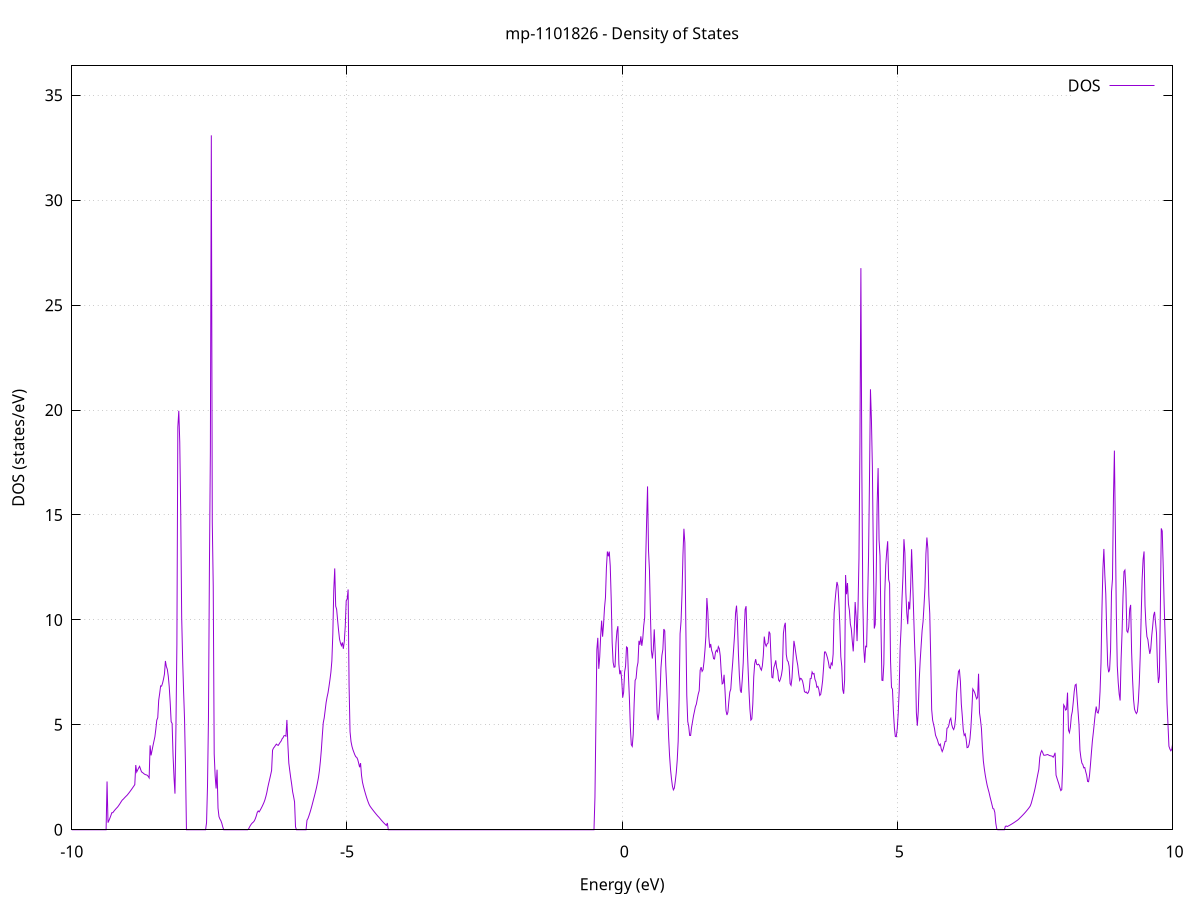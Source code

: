 set title 'mp-1101826 - Density of States'
set xlabel 'Energy (eV)'
set ylabel 'DOS (states/eV)'
set grid
set xrange [-10:10]
set yrange [0:36.401]
set xzeroaxis lt -1
set terminal png size 800,600
set output 'mp-1101826_dos_gnuplot.png'
plot '-' using 1:2 with lines title 'DOS'
-10.941200 0.000000
-10.923800 0.000000
-10.906400 0.000000
-10.889000 0.000000
-10.871600 0.000000
-10.854200 0.000000
-10.836900 0.000000
-10.819500 0.000000
-10.802100 0.000000
-10.784700 0.000000
-10.767300 0.000000
-10.749900 0.000000
-10.732600 0.000000
-10.715200 0.000000
-10.697800 0.000000
-10.680400 0.000000
-10.663000 0.000000
-10.645700 0.000000
-10.628300 0.000000
-10.610900 0.000000
-10.593500 0.000000
-10.576100 0.000000
-10.558700 0.000000
-10.541400 0.000000
-10.524000 0.000000
-10.506600 0.000000
-10.489200 0.000000
-10.471800 0.000000
-10.454400 0.000000
-10.437100 0.000000
-10.419700 0.000000
-10.402300 0.000000
-10.384900 0.000000
-10.367500 0.000000
-10.350100 0.000000
-10.332800 0.000000
-10.315400 0.000000
-10.298000 0.000000
-10.280600 0.000000
-10.263200 0.000000
-10.245900 0.000000
-10.228500 0.000000
-10.211100 0.000000
-10.193700 0.000000
-10.176300 0.000000
-10.158900 0.000000
-10.141600 0.000000
-10.124200 0.000000
-10.106800 0.000000
-10.089400 0.000000
-10.072000 0.000000
-10.054600 0.000000
-10.037300 0.000000
-10.019900 0.000000
-10.002500 0.000000
-9.985100 0.000000
-9.967700 0.000000
-9.950400 0.000000
-9.933000 0.000000
-9.915600 0.000000
-9.898200 0.000000
-9.880800 0.000000
-9.863400 0.000000
-9.846100 0.000000
-9.828700 0.000000
-9.811300 0.000000
-9.793900 0.000000
-9.776500 0.000000
-9.759100 0.000000
-9.741800 0.000000
-9.724400 0.000000
-9.707000 0.000000
-9.689600 0.000000
-9.672200 0.000000
-9.654900 0.000000
-9.637500 0.000000
-9.620100 0.000000
-9.602700 0.000000
-9.585300 0.000000
-9.567900 0.000000
-9.550600 0.000000
-9.533200 0.000000
-9.515800 0.000000
-9.498400 0.000000
-9.481000 0.000000
-9.463600 0.000000
-9.446300 0.000000
-9.428900 0.000000
-9.411500 0.000000
-9.394100 0.000000
-9.376700 0.000000
-9.359400 2.300500
-9.342000 0.340500
-9.324600 0.443600
-9.307200 0.556700
-9.289800 0.679900
-9.272400 0.813200
-9.255100 0.814100
-9.237700 0.875400
-9.220300 0.932700
-9.202900 0.986000
-9.185500 1.035300
-9.168100 1.083400
-9.150800 1.144700
-9.133400 1.212000
-9.116000 1.282600
-9.098600 1.356300
-9.081200 1.420700
-9.063900 1.458500
-9.046500 1.509800
-9.029100 1.558300
-9.011700 1.604000
-8.994300 1.648500
-8.976900 1.705200
-8.959600 1.763400
-8.942200 1.823800
-8.924800 1.886500
-8.907400 1.951200
-8.890000 2.017400
-8.872600 2.083800
-8.855300 2.151000
-8.837900 3.085600
-8.820500 2.752700
-8.803100 2.847900
-8.785700 2.941500
-8.768300 3.023100
-8.751000 2.891600
-8.733600 2.762000
-8.716200 2.730700
-8.698800 2.693600
-8.681400 2.654400
-8.664100 2.629400
-8.646700 2.617000
-8.629300 2.599000
-8.611900 2.547700
-8.594500 2.472500
-8.577100 4.021200
-8.559800 3.544100
-8.542400 3.771900
-8.525000 4.005100
-8.507600 4.220200
-8.490200 4.431600
-8.472800 4.798700
-8.455500 5.224300
-8.438100 5.339300
-8.420700 6.172200
-8.403300 6.492000
-8.385900 6.856200
-8.368600 6.842900
-8.351200 6.980400
-8.333800 7.174500
-8.316400 7.416600
-8.299000 8.044400
-8.281600 7.776300
-8.264300 7.647300
-8.246900 7.321400
-8.229500 6.819200
-8.212100 6.064500
-8.194700 5.152500
-8.177300 5.071600
-8.160000 3.533300
-8.142600 2.495300
-8.125200 1.721300
-8.107800 4.854500
-8.090400 8.822800
-8.073100 19.191400
-8.055700 19.965400
-8.038300 18.465400
-8.020900 15.172200
-8.003500 10.135600
-7.986100 8.152000
-7.968800 6.616000
-7.951400 5.265700
-7.934000 3.018000
-7.916600 0.000000
-7.899200 0.000000
-7.881800 0.000000
-7.864500 0.000000
-7.847100 0.000000
-7.829700 0.000000
-7.812300 0.000000
-7.794900 0.000000
-7.777600 0.000000
-7.760200 0.000000
-7.742800 0.000000
-7.725400 0.000000
-7.708000 0.000000
-7.690600 0.000000
-7.673300 0.000000
-7.655900 0.000000
-7.638500 0.000000
-7.621100 0.000000
-7.603700 0.000000
-7.586300 0.000000
-7.569000 0.000000
-7.551600 0.335400
-7.534200 2.059300
-7.516800 5.289900
-7.499400 12.457000
-7.482100 17.967300
-7.464700 33.091800
-7.447300 14.646600
-7.429900 11.610900
-7.412500 3.617900
-7.395100 2.569600
-7.377800 1.965700
-7.360400 2.863100
-7.343000 1.029400
-7.325600 0.627200
-7.308200 0.512800
-7.290800 0.432200
-7.273500 0.304300
-7.256100 0.129200
-7.238700 0.000000
-7.221300 0.000000
-7.203900 0.000000
-7.186500 0.000000
-7.169200 0.000000
-7.151800 0.000000
-7.134400 0.000000
-7.117000 0.000000
-7.099600 0.000000
-7.082300 0.000000
-7.064900 0.000000
-7.047500 0.000000
-7.030100 0.000000
-7.012700 0.000000
-6.995300 0.000000
-6.978000 0.000000
-6.960600 0.000000
-6.943200 0.000000
-6.925800 0.000000
-6.908400 0.000000
-6.891000 0.000000
-6.873700 0.000000
-6.856300 0.000000
-6.838900 0.000000
-6.821500 0.000000
-6.804100 0.000000
-6.786800 0.045500
-6.769400 0.138000
-6.752000 0.216700
-6.734600 0.281600
-6.717200 0.332600
-6.699800 0.369900
-6.682500 0.429300
-6.665100 0.529200
-6.647700 0.659800
-6.630300 0.824600
-6.612900 0.897600
-6.595500 0.851700
-6.578200 0.928100
-6.560800 1.011100
-6.543400 1.100800
-6.526000 1.197100
-6.508600 1.299700
-6.491300 1.423900
-6.473900 1.585600
-6.456500 1.769500
-6.439100 2.012000
-6.421700 2.219800
-6.404300 2.413400
-6.387000 2.614700
-6.369600 2.825600
-6.352200 3.792500
-6.334800 3.893900
-6.317400 3.948900
-6.300000 4.021100
-6.282700 4.081100
-6.265300 4.039500
-6.247900 4.022700
-6.230500 4.098700
-6.213100 4.169100
-6.195800 4.230400
-6.178400 4.334900
-6.161000 4.387500
-6.143600 4.482500
-6.126200 4.487700
-6.108800 4.461200
-6.091500 5.234400
-6.074100 4.084800
-6.056700 3.181500
-6.039300 2.818000
-6.021900 2.474000
-6.004500 2.164800
-5.987200 1.807700
-5.969800 1.584100
-5.952400 1.328100
-5.935000 0.141100
-5.917600 0.000000
-5.900300 0.000000
-5.882900 0.000000
-5.865500 0.000000
-5.848100 0.000000
-5.830700 0.000000
-5.813300 0.000000
-5.796000 0.000000
-5.778600 0.000000
-5.761200 0.000000
-5.743800 0.000000
-5.726400 0.455000
-5.709000 0.535600
-5.691700 0.663000
-5.674300 0.802500
-5.656900 0.956000
-5.639500 1.119700
-5.622100 1.295900
-5.604800 1.471200
-5.587400 1.644900
-5.570000 1.830400
-5.552600 2.025100
-5.535200 2.252200
-5.517800 2.496400
-5.500500 2.820500
-5.483100 3.261800
-5.465700 3.803500
-5.448300 4.478900
-5.430900 5.097200
-5.413500 5.331500
-5.396200 5.691200
-5.378800 6.063700
-5.361400 6.322100
-5.344000 6.531700
-5.326600 6.827100
-5.309200 7.149600
-5.291900 7.510600
-5.274500 8.047900
-5.257100 9.321800
-5.239700 11.426000
-5.222300 12.453400
-5.205000 10.658000
-5.187600 10.503400
-5.170200 9.989100
-5.152800 9.508500
-5.135400 9.090900
-5.118000 8.895600
-5.100700 8.773200
-5.083300 8.926100
-5.065900 8.624700
-5.048500 8.973700
-5.031100 9.693200
-5.013700 10.914000
-4.996400 10.998500
-4.979000 11.450600
-4.961600 6.859400
-4.944200 4.676100
-4.926800 4.209300
-4.909500 3.977400
-4.892100 3.817400
-4.874700 3.693900
-4.857300 3.572500
-4.839900 3.480100
-4.822500 3.450500
-4.805200 3.353100
-4.787800 3.180200
-4.770400 2.979400
-4.753000 3.176800
-4.735600 2.588600
-4.718200 2.265400
-4.700900 2.070300
-4.683500 1.897500
-4.666100 1.735300
-4.648700 1.582500
-4.631300 1.441200
-4.614000 1.313600
-4.596600 1.201100
-4.579200 1.118100
-4.561800 1.054600
-4.544400 0.993700
-4.527000 0.934000
-4.509700 0.875300
-4.492300 0.817900
-4.474900 0.761600
-4.457500 0.706600
-4.440100 0.653200
-4.422700 0.607400
-4.405400 0.554000
-4.388000 0.498700
-4.370600 0.444300
-4.353200 0.392200
-4.335800 0.342500
-4.318500 0.295000
-4.301100 0.249900
-4.283700 0.207100
-4.266300 0.321800
-4.248900 0.000000
-4.231500 0.000000
-4.214200 0.000000
-4.196800 0.000000
-4.179400 0.000000
-4.162000 0.000000
-4.144600 0.000000
-4.127200 0.000000
-4.109900 0.000000
-4.092500 0.000000
-4.075100 0.000000
-4.057700 0.000000
-4.040300 0.000000
-4.023000 0.000000
-4.005600 0.000000
-3.988200 0.000000
-3.970800 0.000000
-3.953400 0.000000
-3.936000 0.000000
-3.918700 0.000000
-3.901300 0.000000
-3.883900 0.000000
-3.866500 0.000000
-3.849100 0.000000
-3.831700 0.000000
-3.814400 0.000000
-3.797000 0.000000
-3.779600 0.000000
-3.762200 0.000000
-3.744800 0.000000
-3.727400 0.000000
-3.710100 0.000000
-3.692700 0.000000
-3.675300 0.000000
-3.657900 0.000000
-3.640500 0.000000
-3.623200 0.000000
-3.605800 0.000000
-3.588400 0.000000
-3.571000 0.000000
-3.553600 0.000000
-3.536200 0.000000
-3.518900 0.000000
-3.501500 0.000000
-3.484100 0.000000
-3.466700 0.000000
-3.449300 0.000000
-3.431900 0.000000
-3.414600 0.000000
-3.397200 0.000000
-3.379800 0.000000
-3.362400 0.000000
-3.345000 0.000000
-3.327700 0.000000
-3.310300 0.000000
-3.292900 0.000000
-3.275500 0.000000
-3.258100 0.000000
-3.240700 0.000000
-3.223400 0.000000
-3.206000 0.000000
-3.188600 0.000000
-3.171200 0.000000
-3.153800 0.000000
-3.136400 0.000000
-3.119100 0.000000
-3.101700 0.000000
-3.084300 0.000000
-3.066900 0.000000
-3.049500 0.000000
-3.032200 0.000000
-3.014800 0.000000
-2.997400 0.000000
-2.980000 0.000000
-2.962600 0.000000
-2.945200 0.000000
-2.927900 0.000000
-2.910500 0.000000
-2.893100 0.000000
-2.875700 0.000000
-2.858300 0.000000
-2.840900 0.000000
-2.823600 0.000000
-2.806200 0.000000
-2.788800 0.000000
-2.771400 0.000000
-2.754000 0.000000
-2.736700 0.000000
-2.719300 0.000000
-2.701900 0.000000
-2.684500 0.000000
-2.667100 0.000000
-2.649700 0.000000
-2.632400 0.000000
-2.615000 0.000000
-2.597600 0.000000
-2.580200 0.000000
-2.562800 0.000000
-2.545400 0.000000
-2.528100 0.000000
-2.510700 0.000000
-2.493300 0.000000
-2.475900 0.000000
-2.458500 0.000000
-2.441200 0.000000
-2.423800 0.000000
-2.406400 0.000000
-2.389000 0.000000
-2.371600 0.000000
-2.354200 0.000000
-2.336900 0.000000
-2.319500 0.000000
-2.302100 0.000000
-2.284700 0.000000
-2.267300 0.000000
-2.249900 0.000000
-2.232600 0.000000
-2.215200 0.000000
-2.197800 0.000000
-2.180400 0.000000
-2.163000 0.000000
-2.145600 0.000000
-2.128300 0.000000
-2.110900 0.000000
-2.093500 0.000000
-2.076100 0.000000
-2.058700 0.000000
-2.041400 0.000000
-2.024000 0.000000
-2.006600 0.000000
-1.989200 0.000000
-1.971800 0.000000
-1.954400 0.000000
-1.937100 0.000000
-1.919700 0.000000
-1.902300 0.000000
-1.884900 0.000000
-1.867500 0.000000
-1.850100 0.000000
-1.832800 0.000000
-1.815400 0.000000
-1.798000 0.000000
-1.780600 0.000000
-1.763200 0.000000
-1.745900 0.000000
-1.728500 0.000000
-1.711100 0.000000
-1.693700 0.000000
-1.676300 0.000000
-1.658900 0.000000
-1.641600 0.000000
-1.624200 0.000000
-1.606800 0.000000
-1.589400 0.000000
-1.572000 0.000000
-1.554600 0.000000
-1.537300 0.000000
-1.519900 0.000000
-1.502500 0.000000
-1.485100 0.000000
-1.467700 0.000000
-1.450400 0.000000
-1.433000 0.000000
-1.415600 0.000000
-1.398200 0.000000
-1.380800 0.000000
-1.363400 0.000000
-1.346100 0.000000
-1.328700 0.000000
-1.311300 0.000000
-1.293900 0.000000
-1.276500 0.000000
-1.259100 0.000000
-1.241800 0.000000
-1.224400 0.000000
-1.207000 0.000000
-1.189600 0.000000
-1.172200 0.000000
-1.154900 0.000000
-1.137500 0.000000
-1.120100 0.000000
-1.102700 0.000000
-1.085300 0.000000
-1.067900 0.000000
-1.050600 0.000000
-1.033200 0.000000
-1.015800 0.000000
-0.998400 0.000000
-0.981000 0.000000
-0.963600 0.000000
-0.946300 0.000000
-0.928900 0.000000
-0.911500 0.000000
-0.894100 0.000000
-0.876700 0.000000
-0.859400 0.000000
-0.842000 0.000000
-0.824600 0.000000
-0.807200 0.000000
-0.789800 0.000000
-0.772400 0.000000
-0.755100 0.000000
-0.737700 0.000000
-0.720300 0.000000
-0.702900 0.000000
-0.685500 0.000000
-0.668100 0.000000
-0.650800 0.000000
-0.633400 0.000000
-0.616000 0.000000
-0.598600 0.000000
-0.581200 0.000000
-0.563900 0.000000
-0.546500 0.000000
-0.529100 0.000000
-0.511700 0.000000
-0.494300 1.537400
-0.476900 5.076000
-0.459600 8.585400
-0.442200 9.145200
-0.424800 7.667700
-0.407400 8.236300
-0.390000 9.251800
-0.372600 9.967300
-0.355300 9.201100
-0.337900 9.784300
-0.320500 10.574600
-0.303100 11.064500
-0.285700 12.481500
-0.268300 13.259300
-0.251000 13.032600
-0.233600 13.256000
-0.216200 12.565000
-0.198800 10.996700
-0.181400 8.930200
-0.164100 7.988400
-0.146700 7.745200
-0.129300 7.764600
-0.111900 8.899600
-0.094500 9.462100
-0.077100 9.702700
-0.059800 7.899700
-0.042400 7.412800
-0.025000 7.599300
-0.007600 7.145400
0.009800 6.298600
0.027200 6.554600
0.044500 7.514800
0.061900 7.785800
0.079300 8.711500
0.096700 8.668500
0.114100 7.367000
0.131400 6.287900
0.148800 4.897300
0.166200 4.054700
0.183600 3.975600
0.201000 4.539200
0.218400 6.037900
0.235700 7.116900
0.253100 7.211900
0.270500 7.737200
0.287900 7.973500
0.305300 9.004600
0.322700 8.816500
0.340000 9.218800
0.357400 8.766000
0.374800 9.116300
0.392200 9.724000
0.409600 10.117200
0.426900 12.735800
0.444300 14.653500
0.461700 16.362000
0.479100 13.304900
0.496500 12.351700
0.513900 10.259700
0.531200 8.541000
0.548600 8.159800
0.566000 8.582400
0.583400 9.551100
0.600800 8.442400
0.618200 7.049100
0.635500 5.535800
0.652900 5.221800
0.670300 5.601400
0.687700 6.421300
0.705100 7.715900
0.722400 8.307300
0.739800 8.587800
0.757200 9.564100
0.774600 9.475500
0.792000 7.840600
0.809400 6.842500
0.826700 5.773100
0.844100 4.442200
0.861500 3.531700
0.878900 2.881300
0.896300 2.434800
0.913700 2.079300
0.931000 1.900000
0.948400 1.983400
0.965800 2.315700
0.983200 2.715300
1.000600 3.303000
1.017900 4.214800
1.035300 6.258900
1.052700 9.341400
1.070100 9.931000
1.087500 11.213300
1.104900 13.095100
1.122200 14.343300
1.139600 13.668300
1.157000 9.729000
1.174400 6.406600
1.191800 5.159600
1.209200 4.930100
1.226500 4.494900
1.243900 4.492600
1.261300 4.880200
1.278700 5.145000
1.296100 5.422800
1.313500 5.636200
1.330800 5.865900
1.348200 5.983300
1.365600 6.235900
1.383000 6.467400
1.400400 6.630300
1.417700 7.603200
1.435100 7.750100
1.452500 7.545900
1.469900 7.623500
1.487300 8.005900
1.504700 8.550400
1.522000 9.233800
1.539400 11.043900
1.556800 10.383600
1.574200 9.209300
1.591600 8.673000
1.609000 8.853700
1.626300 8.546100
1.643700 8.411000
1.661100 8.153300
1.678500 8.137100
1.695900 8.462000
1.713200 8.554900
1.730600 8.481200
1.748000 8.725600
1.765400 8.632100
1.782800 8.283400
1.800200 7.510500
1.817500 6.950600
1.834900 6.986800
1.852300 7.385600
1.869700 6.595500
1.887100 5.681200
1.904500 5.467800
1.921800 5.606100
1.939200 6.130700
1.956600 6.563200
1.974000 6.699400
1.991400 7.385800
2.008700 7.965500
2.026100 8.636900
2.043500 9.316700
2.060900 10.327900
2.078300 10.680600
2.095700 9.888000
2.113000 8.381300
2.130400 7.326800
2.147800 6.639200
2.165200 6.528700
2.182600 7.150200
2.200000 7.956600
2.217300 9.367700
2.234700 10.496700
2.252100 10.654400
2.269500 8.925200
2.286900 7.777600
2.304200 6.652200
2.321600 5.747500
2.339000 5.225900
2.356400 5.284200
2.373800 5.984200
2.391200 7.287500
2.408500 7.915700
2.425900 8.130400
2.443300 7.889500
2.460700 7.859000
2.478100 7.890200
2.495500 7.831600
2.512800 7.685700
2.530200 7.605900
2.547600 7.806400
2.565000 8.312100
2.582400 9.205600
2.599700 8.864200
2.617100 8.746600
2.634500 8.863100
2.651900 8.899400
2.669300 9.445700
2.686700 9.348900
2.704000 8.240200
2.721400 7.266700
2.738800 7.237600
2.756200 7.730600
2.773600 7.874100
2.791000 8.072800
2.808300 7.707100
2.825700 7.562900
2.843100 7.133700
2.860500 7.070900
2.877900 7.201900
2.895300 7.380500
2.912600 7.689100
2.930000 9.350200
2.947400 9.703900
2.964800 9.862800
2.982200 8.353600
2.999500 8.069300
3.016900 8.009200
3.034300 7.785000
3.051700 6.963900
3.069100 6.882100
3.086500 7.242000
3.103800 8.079100
3.121200 9.001900
3.138600 8.735700
3.156000 8.408900
3.173400 8.094200
3.190800 7.836900
3.208100 7.428500
3.225500 7.120400
3.242900 7.217600
3.260300 7.186500
3.277700 7.089100
3.295000 6.875700
3.312400 6.588300
3.329800 6.543700
3.347200 6.566700
3.364600 6.494900
3.382000 6.532700
3.399300 6.679500
3.416700 7.201000
3.434100 7.208100
3.451500 7.519400
3.468900 7.424600
3.486300 7.448300
3.503600 7.166700
3.521000 7.052600
3.538400 6.792400
3.555800 6.831700
3.573200 6.691200
3.590500 6.399400
3.607900 6.450500
3.625300 6.733600
3.642700 7.107500
3.660100 7.730400
3.677500 8.470900
3.694800 8.473400
3.712200 8.353100
3.729600 8.201700
3.747000 8.005600
3.764400 7.731400
3.781800 7.689300
3.799100 7.946000
3.816500 7.863000
3.833900 8.371200
3.851300 10.320900
3.868700 10.906700
3.886000 11.394600
3.903400 11.808300
3.920800 11.617400
3.938200 10.827800
3.955600 9.725200
3.973000 8.250100
3.990300 7.783200
4.007700 6.686200
4.025100 6.480900
4.042500 7.137400
4.059900 12.140200
4.077300 11.224100
4.094600 11.757600
4.112000 10.757500
4.129400 10.452100
4.146800 9.800800
4.164200 9.571100
4.181500 8.994500
4.198900 8.500200
4.216300 9.406100
4.233700 10.854100
4.251100 10.163700
4.268500 8.989800
4.285800 10.587900
4.303200 12.943700
4.320600 18.388300
4.338000 26.761600
4.355400 17.179500
4.372800 10.925900
4.390100 8.652100
4.407500 7.957300
4.424900 8.744600
4.442300 8.719200
4.459700 10.849300
4.477000 12.996900
4.494400 16.727700
4.511800 20.990400
4.529200 19.566900
4.546600 17.319500
4.564000 13.180200
4.581300 9.589400
4.598700 9.790900
4.616100 11.965900
4.633500 15.549100
4.650900 17.236800
4.668300 13.811800
4.685600 13.039200
4.703000 9.656300
4.720400 7.123600
4.737800 7.111900
4.755200 7.899900
4.772600 11.333800
4.789900 12.605300
4.807300 13.253200
4.824700 13.750400
4.842100 11.933400
4.859500 11.739000
4.876800 8.043700
4.894200 6.782600
4.911600 6.703300
4.929000 5.644000
4.946400 4.864000
4.963800 4.445800
4.981100 4.435600
4.998500 4.814900
5.015900 5.524700
5.033300 6.598300
5.050700 8.645000
5.068100 9.571000
5.085400 11.020300
5.102800 12.090400
5.120200 13.847300
5.137600 13.192400
5.155000 11.292800
5.172300 10.314800
5.189700 9.798600
5.207100 10.871000
5.224500 10.500600
5.241900 11.527200
5.259300 13.370100
5.276600 12.048000
5.294000 10.544300
5.311400 9.031200
5.328800 7.845600
5.346200 5.568500
5.363600 4.957700
5.380900 5.654800
5.398300 7.139000
5.415700 8.067400
5.433100 8.789900
5.450500 9.495300
5.467800 9.926900
5.485200 10.698200
5.502600 11.544000
5.520000 13.165900
5.537400 13.927800
5.554800 13.392900
5.572100 11.177500
5.589500 10.295800
5.606900 8.162800
5.624300 5.727400
5.641700 5.219900
5.659100 5.016600
5.676400 4.813800
5.693800 4.513000
5.711200 4.393200
5.728600 4.289200
5.746000 4.124900
5.763300 4.017600
5.780700 4.081500
5.798100 3.853900
5.815500 3.725900
5.832900 3.841600
5.850300 4.013300
5.867600 4.208300
5.885000 4.214500
5.902400 4.837100
5.919800 4.866200
5.937200 4.988300
5.954600 5.229100
5.971900 5.312000
5.989300 5.007100
6.006700 4.848200
6.024100 4.774400
6.041500 4.922500
6.058800 5.337300
6.076200 6.494500
6.093600 7.054200
6.111000 7.541600
6.128400 7.611200
6.145800 7.070300
6.163100 5.988000
6.180500 5.412500
6.197900 4.768000
6.215300 4.496400
6.232700 4.566100
6.250100 4.318500
6.267400 3.913200
6.284800 3.926900
6.302200 4.045600
6.319600 4.322200
6.337000 4.870800
6.354400 5.714400
6.371700 6.709500
6.389100 6.629000
6.406500 6.533600
6.423900 6.380200
6.441300 6.239100
6.458600 6.310000
6.476000 7.433900
6.493400 5.574300
6.510800 5.246000
6.528200 4.826400
6.545600 3.950600
6.562900 3.285100
6.580300 2.914700
6.597700 2.604100
6.615100 2.350500
6.632500 2.117500
6.649900 1.940400
6.667200 1.772000
6.684600 1.567700
6.702000 1.386600
6.719400 1.202100
6.736800 1.011800
6.754100 0.992300
6.771500 0.827300
6.788900 0.316800
6.806300 0.047700
6.823700 0.000000
6.841100 0.000000
6.858400 0.000000
6.875800 0.000000
6.893200 0.000000
6.910600 0.000000
6.928000 0.000000
6.945400 0.000000
6.962700 0.164500
6.980100 0.179800
6.997500 0.154600
7.014900 0.178000
7.032300 0.202400
7.049600 0.227900
7.067000 0.254400
7.084400 0.282100
7.101800 0.310700
7.119200 0.340400
7.136600 0.371200
7.153900 0.402700
7.171300 0.434500
7.188700 0.466500
7.206100 0.506000
7.223500 0.553100
7.240900 0.597100
7.258200 0.642400
7.275600 0.689100
7.293000 0.737000
7.310400 0.786600
7.327800 0.838000
7.345100 0.891200
7.362500 0.946500
7.379900 1.004100
7.397300 1.063700
7.414700 1.131700
7.432100 1.249700
7.449400 1.416200
7.466800 1.586800
7.484200 1.762900
7.501600 1.960700
7.519000 2.182600
7.536400 2.424700
7.553700 2.657200
7.571100 2.879900
7.588500 3.444100
7.605900 3.665100
7.623300 3.773100
7.640600 3.687900
7.658000 3.558600
7.675400 3.550200
7.692800 3.558400
7.710200 3.570400
7.727600 3.586600
7.744900 3.569700
7.762300 3.539300
7.779700 3.529000
7.797100 3.519000
7.814500 3.503800
7.831900 3.458000
7.849200 3.545000
7.866600 3.668300
7.884000 2.602400
7.901400 2.453500
7.918800 2.309900
7.936200 2.167400
7.953500 2.004000
7.970900 1.867000
7.988300 1.914000
8.005700 3.100600
8.023100 5.952300
8.040400 5.872500
8.057800 5.704200
8.075200 5.744500
8.092600 6.534600
8.110000 4.748400
8.127400 4.629500
8.144700 4.893700
8.162100 5.415800
8.179500 5.635100
8.196900 6.084800
8.214300 6.589800
8.231700 6.895900
8.249000 6.932600
8.266400 6.289000
8.283800 5.645000
8.301200 5.004500
8.318600 3.791100
8.335900 3.426200
8.353300 3.179400
8.370700 3.108800
8.388100 2.950200
8.405500 2.969000
8.422900 2.770100
8.440200 2.604600
8.457600 2.302500
8.475000 2.290200
8.492400 2.594200
8.509800 3.113800
8.527200 3.693400
8.544500 4.235400
8.561900 4.643500
8.579300 5.086000
8.596700 5.539500
8.614100 5.872600
8.631400 5.599200
8.648800 5.561400
8.666200 5.777900
8.683600 6.589700
8.701000 7.944100
8.718400 10.526800
8.735700 12.444800
8.753100 13.382500
8.770500 12.132900
8.787900 11.232700
8.805300 9.354600
8.822700 7.849000
8.840000 7.506800
8.857400 7.627500
8.874800 8.573400
8.892200 11.352600
8.909600 11.945100
8.926900 15.748200
8.944300 18.066500
8.961700 14.326100
8.979100 10.312800
8.996500 7.815400
9.013900 7.014200
9.031200 6.466700
9.048600 6.159500
9.066000 8.113900
9.083400 9.399300
9.100800 11.099600
9.118200 12.302800
9.135500 12.375100
9.152900 11.505900
9.170300 9.474100
9.187700 9.406900
9.205100 9.651300
9.222400 10.518800
9.239800 10.716000
9.257200 8.465000
9.274600 7.159400
9.292000 6.218600
9.309400 5.754600
9.326700 5.620000
9.344100 5.538100
9.361500 5.627900
9.378900 6.103600
9.396300 6.978300
9.413700 8.301100
9.431000 10.182800
9.448400 11.953700
9.465800 12.879700
9.483200 13.262300
9.500600 10.675200
9.517900 9.756400
9.535300 9.203400
9.552700 9.064500
9.570100 8.683500
9.587500 8.383700
9.604900 8.611100
9.622200 9.226800
9.639600 9.689200
9.657000 10.208100
9.674400 10.383400
9.691800 9.876100
9.709200 9.380400
9.726500 7.816200
9.743900 6.994400
9.761300 7.291200
9.778700 10.322000
9.796100 14.361000
9.813500 14.233000
9.830800 12.590300
9.848200 10.755900
9.865600 9.281900
9.883000 7.914300
9.900400 6.020400
9.917700 5.033000
9.935100 3.981200
9.952500 3.848300
9.969900 3.762900
9.987300 3.835500
10.004700 4.138900
10.022000 4.767500
10.039400 5.552700
10.056800 6.243100
10.074200 6.817600
10.091600 7.626500
10.109000 7.981800
10.126300 8.088100
10.143700 8.079300
10.161100 8.310300
10.178500 6.948800
10.195900 5.775200
10.213200 5.051800
10.230600 4.034600
10.248000 3.735900
10.265400 3.521800
10.282800 3.258800
10.300200 3.000500
10.317500 2.852600
10.334900 2.731600
10.352300 2.605100
10.369700 2.495000
10.387100 2.402400
10.404500 2.325400
10.421800 2.216500
10.439200 2.125100
10.456600 2.074900
10.474000 2.034700
10.491400 2.001500
10.508700 1.952200
10.526100 1.905300
10.543500 1.864000
10.560900 1.828500
10.578300 2.140900
10.595700 1.922200
10.613000 1.661700
10.630400 1.434200
10.647800 1.262700
10.665200 1.170300
10.682600 1.084900
10.700000 1.003400
10.717300 0.934000
10.734700 0.880400
10.752100 0.838500
10.769500 0.777300
10.786900 0.701100
10.804200 0.629200
10.821600 0.562600
10.839000 0.501100
10.856400 0.466500
10.873800 0.597000
10.891200 0.416200
10.908500 0.191300
10.925900 0.000000
10.943300 0.000000
10.960700 0.000000
10.978100 0.000000
10.995500 0.000000
11.012800 0.000000
11.030200 0.000000
11.047600 0.000000
11.065000 0.000000
11.082400 0.000000
11.099700 0.000000
11.117100 0.000000
11.134500 0.000000
11.151900 0.000000
11.169300 0.000000
11.186700 0.000000
11.204000 0.000000
11.221400 0.000000
11.238800 0.000000
11.256200 0.000000
11.273600 0.000000
11.291000 0.000000
11.308300 0.000000
11.325700 0.000000
11.343100 0.000000
11.360500 0.000000
11.377900 0.000000
11.395300 0.000000
11.412600 0.000000
11.430000 0.000000
11.447400 0.000000
11.464800 0.000000
11.482200 0.000000
11.499500 0.000000
11.516900 0.000000
11.534300 0.000000
11.551700 0.000000
11.569100 0.000000
11.586500 0.000000
11.603800 0.000000
11.621200 0.000000
11.638600 0.000000
11.656000 0.000000
11.673400 0.000000
11.690800 0.001100
11.708100 0.008400
11.725500 0.022600
11.742900 0.043700
11.760300 0.071700
11.777700 0.106700
11.795000 0.148600
11.812400 0.197300
11.829800 0.255200
11.847200 0.329800
11.864600 0.397800
11.882000 0.455800
11.899300 0.503900
11.916700 0.542400
11.934100 0.574600
11.951500 0.604500
11.968900 0.633800
11.986300 0.663600
12.003600 0.695800
12.021000 0.740200
12.038400 0.796800
12.055800 0.862600
12.073200 0.937000
12.090500 1.019900
12.107900 1.111200
12.125300 1.211400
12.142700 1.323200
12.160100 1.447200
12.177500 1.581800
12.194800 1.804400
12.212200 2.667400
12.229600 3.418800
12.247000 4.205000
12.264400 4.120600
12.281800 4.250900
12.299100 4.543100
12.316500 4.847300
12.333900 5.011600
12.351300 5.010100
12.368700 4.972600
12.386000 4.786700
12.403400 4.523800
12.420800 4.622300
12.438200 4.430300
12.455600 4.030900
12.473000 4.188700
12.490300 4.072800
12.507700 4.039700
12.525100 4.235600
12.542500 5.052400
12.559900 6.998700
12.577300 8.801700
12.594600 8.586700
12.612000 7.284700
12.629400 6.763800
12.646800 8.048100
12.664200 6.609700
12.681500 7.135700
12.698900 7.285000
12.716300 6.947600
12.733700 6.851900
12.751100 6.657100
12.768500 5.940800
12.785800 5.740800
12.803200 5.632500
12.820600 5.975100
12.838000 5.786100
12.855400 5.460600
12.872800 5.200700
12.890100 5.038700
12.907500 4.941800
12.924900 4.863300
12.942300 4.798700
12.959700 4.753200
12.977100 4.699200
12.994400 4.602600
13.011800 4.441800
13.029200 4.043200
13.046600 3.976700
13.064000 3.824500
13.081300 3.534700
13.098700 3.338100
13.116100 3.188000
13.133500 3.266700
13.150900 3.493300
13.168300 3.574000
13.185600 3.854100
13.203000 4.205600
13.220400 4.511500
13.237800 4.355500
13.255200 3.808300
13.272600 3.235600
13.289900 2.653400
13.307300 2.480200
13.324700 2.495000
13.342100 2.508100
13.359500 2.517200
13.376800 2.525900
13.394200 2.534300
13.411600 2.597900
13.429000 2.780600
13.446400 2.922300
13.463800 3.035800
13.481100 3.194200
13.498500 3.377800
13.515900 3.658100
13.533300 3.891900
13.550700 4.079900
13.568100 4.263500
13.585400 4.467700
13.602800 4.494700
13.620200 4.515000
13.637600 4.600200
13.655000 4.640500
13.672300 4.698900
13.689700 4.665300
13.707100 4.553600
13.724500 4.406700
13.741900 4.273000
13.759300 4.052400
13.776600 3.978600
13.794000 3.908700
13.811400 3.845800
13.828800 3.862200
13.846200 4.300400
13.863600 5.161900
13.880900 6.168800
13.898300 7.236200
13.915700 8.088800
13.933100 7.333800
13.950500 7.395400
13.967800 7.429500
13.985200 7.238700
14.002600 7.059000
14.020000 7.066700
14.037400 7.499700
14.054800 8.504800
14.072100 9.524400
14.089500 8.340500
14.106900 7.649300
14.124300 7.194500
14.141700 7.078100
14.159100 7.102000
14.176400 7.902500
14.193800 7.813600
14.211200 8.113600
14.228600 8.416100
14.246000 7.871200
14.263300 7.695600
14.280700 7.767400
14.298100 7.922500
14.315500 11.359200
14.332900 7.389100
14.350300 5.342300
14.367600 4.653800
14.385000 4.321400
14.402400 4.086700
14.419800 3.970200
14.437200 3.850600
14.454600 3.755700
14.471900 3.688800
14.489300 3.694900
14.506700 3.773100
14.524100 4.029200
14.541500 4.493600
14.558800 5.414500
14.576200 6.096400
14.593600 6.904600
14.611000 8.277900
14.628400 9.176700
14.645800 9.862400
14.663100 9.375100
14.680500 8.563800
14.697900 7.608200
14.715300 6.505700
14.732700 5.881700
14.750100 5.362600
14.767400 4.920200
14.784800 4.492000
14.802200 4.192200
14.819600 4.196400
14.837000 4.254700
14.854400 4.154900
14.871700 4.378600
14.889100 4.763600
14.906500 5.559400
14.923900 6.927100
14.941300 7.760300
14.958600 8.755300
14.976000 9.163400
14.993400 8.942400
15.010800 8.330900
15.028200 6.952900
15.045600 5.819900
15.062900 5.202100
15.080300 5.125800
15.097700 5.391400
15.115100 6.080900
15.132500 7.056000
15.149900 7.728800
15.167200 7.835500
15.184600 7.512700
15.202000 7.559700
15.219400 7.807100
15.236800 7.557800
15.254100 7.177500
15.271500 7.486900
15.288900 7.512300
15.306300 7.715100
15.323700 9.024300
15.341100 9.323400
15.358400 8.208400
15.375800 8.604900
15.393200 8.844100
15.410600 8.752500
15.428000 8.851700
15.445400 8.122600
15.462700 7.456000
15.480100 6.891400
15.497500 6.709300
15.514900 7.066400
15.532300 7.908100
15.549600 9.550800
15.567000 10.331000
15.584400 8.809800
15.601800 7.886400
15.619200 8.038400
15.636600 7.868700
15.653900 7.834600
15.671300 8.944200
15.688700 9.819500
15.706100 10.009200
15.723500 10.885000
15.740900 11.582500
15.758200 11.612700
15.775600 11.495600
15.793000 11.188100
15.810400 9.970200
15.827800 9.070800
15.845100 8.467600
15.862500 7.987000
15.879900 7.750300
15.897300 7.866600
15.914700 8.019700
15.932100 8.027000
15.949400 8.322800
15.966800 8.765200
15.984200 8.999300
16.001600 9.098700
16.019000 9.124800
16.036400 9.133800
16.053700 8.736400
16.071100 8.634700
16.088500 8.560200
16.105900 8.465600
16.123300 8.319200
16.140600 8.328900
16.158000 8.495200
16.175400 8.671900
16.192800 8.641500
16.210200 8.209800
16.227600 8.561400
16.244900 8.944100
16.262300 9.353300
16.279700 9.573300
16.297100 9.637000
16.314500 9.363400
16.331900 9.051400
16.349200 8.227300
16.366600 8.514300
16.384000 9.294200
16.401400 9.205700
16.418800 9.145500
16.436200 9.615300
16.453500 8.793000
16.470900 8.836000
16.488300 9.852500
16.505700 9.432300
16.523100 8.212900
16.540400 7.194000
16.557800 6.811600
16.575200 6.669200
16.592600 6.929000
16.610000 7.424700
16.627400 7.568900
16.644700 7.650500
16.662100 8.367500
16.679500 8.659000
16.696900 8.384500
16.714300 7.651300
16.731700 7.009400
16.749000 6.514600
16.766400 5.638800
16.783800 5.487900
16.801200 5.135500
16.818600 5.013800
16.835900 5.085200
16.853300 5.245400
16.870700 5.646500
16.888100 5.778700
16.905500 5.993600
16.922900 6.400600
16.940200 6.909800
16.957600 7.441900
16.975000 8.021000
16.992400 8.436700
17.009800 8.431200
17.027200 8.321900
17.044500 10.329300
17.061900 7.037300
17.079300 6.374300
17.096700 6.023600
17.114100 5.160700
17.131400 4.666300
17.148800 4.411100
17.166200 4.342400
17.183600 4.431000
17.201000 4.656900
17.218400 5.108600
17.235700 5.255800
17.253100 5.607300
17.270500 6.318400
17.287900 7.101600
17.305300 7.564300
17.322700 7.929500
17.340000 8.596000
17.357400 7.858700
17.374800 7.457600
17.392200 7.258500
17.409600 7.011500
17.426900 6.802100
17.444300 6.938400
17.461700 7.257400
17.479100 7.564900
17.496500 7.803200
17.513900 8.005200
17.531200 8.503700
17.548600 9.116200
17.566000 9.364000
17.583400 8.274100
17.600800 6.330200
17.618200 5.034400
17.635500 4.695300
17.652900 4.942200
17.670300 5.418000
17.687700 6.038600
17.705100 6.492400
17.722400 6.329000
17.739800 6.455000
17.757200 7.262900
17.774600 7.178100
17.792000 6.527300
17.809400 6.380700
17.826700 6.156300
17.844100 6.019700
17.861500 5.993000
17.878900 5.994800
17.896300 6.042300
17.913700 6.126600
17.931000 6.435000
17.948400 6.461000
17.965800 6.066900
17.983200 5.795600
18.000600 5.719400
18.018000 5.813400
18.035300 6.066500
18.052700 6.407200
18.070100 6.340400
18.087500 6.498700
18.104900 6.409000
18.122200 6.264500
18.139600 5.800400
18.157000 5.513400
18.174400 5.344200
18.191800 4.886100
18.209200 4.700400
18.226500 4.592500
18.243900 4.736000
18.261300 4.938400
18.278700 5.273300
18.296100 5.677500
18.313500 6.399700
18.330800 7.255900
18.348200 7.413400
18.365600 7.912800
18.383000 8.127600
18.400400 8.218800
18.417700 7.472900
18.435100 6.824800
18.452500 6.414100
18.469900 6.189300
18.487300 5.818100
18.504700 5.592700
18.522000 5.380800
18.539400 5.138700
18.556800 5.294200
18.574200 5.817100
18.591600 6.374800
18.609000 6.669500
18.626300 7.060200
18.643700 6.774500
18.661100 6.491700
18.678500 6.852500
18.695900 6.997100
18.713200 7.105600
18.730600 7.643900
18.748000 6.571700
18.765400 6.358100
18.782800 6.505600
18.800200 6.556800
18.817500 6.788700
18.834900 7.082200
18.852300 7.034400
18.869700 6.228800
18.887100 5.467800
18.904500 4.433900
18.921800 3.736800
18.939200 3.609100
18.956600 4.777100
18.974000 6.002100
18.991400 8.098900
19.008700 9.681200
19.026100 10.888600
19.043500 11.281900
19.060900 11.236200
19.078300 11.024100
19.095700 9.476200
19.113000 7.981700
19.130400 7.015600
19.147800 5.963600
19.165200 4.879600
19.182600 4.470700
19.200000 4.305000
19.217300 4.381100
19.234700 5.182500
19.252100 6.600200
19.269500 8.043700
19.286900 9.449200
19.304200 9.662100
19.321600 9.832100
19.339000 10.249800
19.356400 9.534300
19.373800 8.647500
19.391200 7.699400
19.408500 7.050700
19.425900 6.724600
19.443300 6.708500
19.460700 6.511500
19.478100 6.357600
19.495500 6.418600
19.512800 7.390100
19.530200 7.210400
19.547600 7.229900
19.565000 7.296400
19.582400 8.329600
19.599700 8.782300
19.617100 9.528900
19.634500 10.501500
19.651900 9.848900
19.669300 8.156100
19.686700 7.086900
19.704000 5.644000
19.721400 5.433800
19.738800 5.405500
19.756200 5.528300
19.773600 5.976100
19.791000 6.217100
19.808300 6.078300
19.825700 6.433700
19.843100 7.129300
19.860500 7.948700
19.877900 7.966500
19.895300 7.782500
19.912600 8.804300
19.930000 8.217300
19.947400 7.801000
19.964800 7.793300
19.982200 8.240300
19.999500 8.386200
20.016900 8.519200
20.034300 7.805800
20.051700 7.788400
20.069100 7.892900
20.086500 8.489500
20.103800 7.851300
20.121200 8.382400
20.138600 7.838100
20.156000 7.523500
20.173400 7.482500
20.190800 8.062200
20.208100 7.541300
20.225500 6.789800
20.242900 6.403600
20.260300 6.306100
20.277700 6.753200
20.295000 6.946500
20.312400 6.702100
20.329800 6.854900
20.347200 6.252200
20.364600 5.679000
20.382000 5.124600
20.399300 4.964200
20.416700 5.056100
20.434100 5.317600
20.451500 5.757200
20.468900 6.226600
20.486300 6.910000
20.503600 6.169400
20.521000 6.250000
20.538400 6.313400
20.555800 6.262800
20.573200 6.127300
20.590500 6.171400
20.607900 6.353200
20.625300 6.506000
20.642700 6.754500
20.660100 6.973600
20.677500 7.340200
20.694800 7.556000
20.712200 7.312000
20.729600 7.575500
20.747000 8.163100
20.764400 8.574800
20.781800 9.166300
20.799100 8.468700
20.816500 8.611600
20.833900 8.114800
20.851300 7.626400
20.868700 7.112200
20.886000 6.726400
20.903400 6.385500
20.920800 5.799100
20.938200 5.074900
20.955600 5.000500
20.973000 5.142800
20.990300 5.443900
21.007700 5.817800
21.025100 6.351400
21.042500 6.975800
21.059900 7.378300
21.077300 7.606700
21.094600 7.373300
21.112000 6.971800
21.129400 6.427100
21.146800 5.715100
21.164200 6.061900
21.181500 6.432300
21.198900 6.927500
21.216300 7.149900
21.233700 7.228900
21.251100 7.928200
21.268500 8.113400
21.285800 8.295400
21.303200 9.320600
21.320600 8.225700
21.338000 7.987100
21.355400 8.080000
21.372800 7.639700
21.390100 6.685400
21.407500 5.946500
21.424900 5.375000
21.442300 4.946700
21.459700 4.863800
21.477100 4.914200
21.494400 5.140500
21.511800 5.604200
21.529200 6.168100
21.546600 6.782300
21.564000 7.461700
21.581300 8.048000
21.598700 9.102900
21.616100 9.185400
21.633500 8.902000
21.650900 8.691600
21.668300 8.023600
21.685600 7.239400
21.703000 5.837800
21.720400 4.398800
21.737800 3.796300
21.755200 3.373600
21.772600 3.228600
21.789900 3.399500
21.807300 3.728300
21.824700 4.581100
21.842100 5.334200
21.859500 6.384200
21.876800 7.050500
21.894200 7.509200
21.911600 7.861200
21.929000 8.115800
21.946400 8.362200
21.963800 8.953100
21.981100 8.150900
21.998500 7.876200
22.015900 7.062200
22.033300 5.545500
22.050700 4.137800
22.068100 2.715100
22.085400 1.645900
22.102800 1.072300
22.120200 0.697100
22.137600 0.448200
22.155000 0.278500
22.172300 0.156200
22.189700 0.074500
22.207100 0.027300
22.224500 0.005100
22.241900 0.000000
22.259300 0.000000
22.276600 0.000000
22.294000 0.000000
22.311400 0.000000
22.328800 0.000000
22.346200 0.000000
22.363600 0.000000
22.380900 0.000000
22.398300 0.000000
22.415700 0.000000
22.433100 0.000000
22.450500 0.000000
22.467800 0.000000
22.485200 0.000000
22.502600 0.000000
22.520000 0.000000
22.537400 0.000000
22.554800 0.000000
22.572100 0.000000
22.589500 0.000000
22.606900 0.000000
22.624300 0.000000
22.641700 0.000000
22.659100 0.000000
22.676400 0.000000
22.693800 0.000000
22.711200 0.000000
22.728600 0.000000
22.746000 0.000000
22.763300 0.000000
22.780700 0.000000
22.798100 0.000000
22.815500 0.000000
22.832900 0.000000
22.850300 0.000000
22.867600 0.000000
22.885000 0.000000
22.902400 0.000000
22.919800 0.000000
22.937200 0.000000
22.954600 0.000000
22.971900 0.000000
22.989300 0.000000
23.006700 0.000000
23.024100 0.000000
23.041500 0.000000
23.058900 0.000000
23.076200 0.000000
23.093600 0.000000
23.111000 0.000000
23.128400 0.000000
23.145800 0.000000
23.163100 0.000000
23.180500 0.000000
23.197900 0.000000
23.215300 0.000000
23.232700 0.000000
23.250100 0.000000
23.267400 0.000000
23.284800 0.000000
23.302200 0.000000
23.319600 0.000000
23.337000 0.000000
23.354400 0.000000
23.371700 0.000000
23.389100 0.000000
23.406500 0.000000
23.423900 0.000000
23.441300 0.000000
23.458600 0.000000
23.476000 0.000000
23.493400 0.000000
23.510800 0.000000
23.528200 0.000000
23.545600 0.000000
23.562900 0.000000
23.580300 0.000000
23.597700 0.000000
23.615100 0.000000
23.632500 0.000000
23.649900 0.000000
23.667200 0.000000
23.684600 0.000000
23.702000 0.000000
23.719400 0.000000
23.736800 0.000000
23.754100 0.000000
23.771500 0.000000
23.788900 0.000000
23.806300 0.000000
23.823700 0.000000
e

